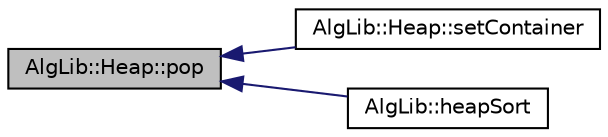 digraph "AlgLib::Heap::pop"
{
  edge [fontname="Helvetica",fontsize="10",labelfontname="Helvetica",labelfontsize="10"];
  node [fontname="Helvetica",fontsize="10",shape=record];
  rankdir="LR";
  Node1 [label="AlgLib::Heap::pop",height=0.2,width=0.4,color="black", fillcolor="grey75", style="filled", fontcolor="black"];
  Node1 -> Node2 [dir="back",color="midnightblue",fontsize="10",style="solid",fontname="Helvetica"];
  Node2 [label="AlgLib::Heap::setContainer",height=0.2,width=0.4,color="black", fillcolor="white", style="filled",URL="$class_alg_lib_1_1_heap.html#a0c406e0e00559e3372637d1547af1023"];
  Node1 -> Node3 [dir="back",color="midnightblue",fontsize="10",style="solid",fontname="Helvetica"];
  Node3 [label="AlgLib::heapSort",height=0.2,width=0.4,color="black", fillcolor="white", style="filled",URL="$namespace_alg_lib.html#a09ea4c537af6d2dcc36a9753b7af7c05"];
}
